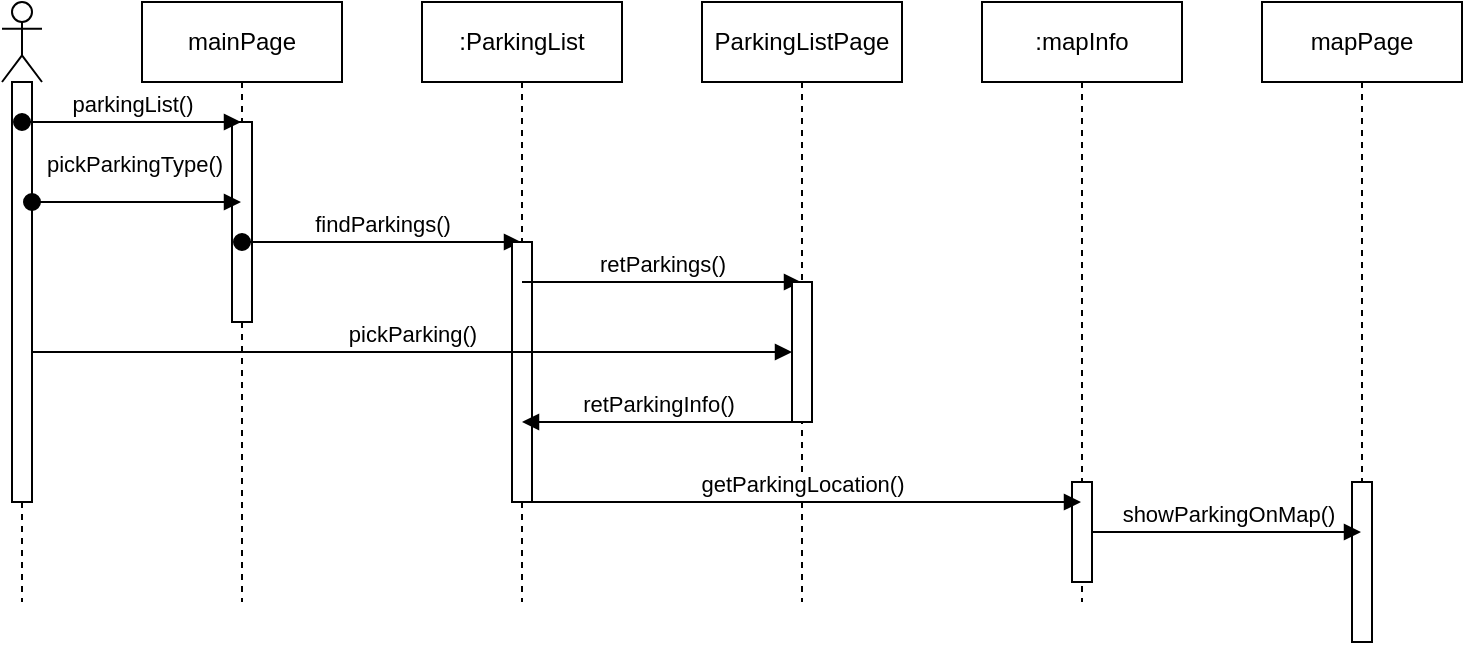 <mxfile version="21.2.2" type="device">
  <diagram name="Page-1" id="2YBvvXClWsGukQMizWep">
    <mxGraphModel dx="1730" dy="509" grid="1" gridSize="10" guides="1" tooltips="1" connect="1" arrows="1" fold="1" page="1" pageScale="1" pageWidth="850" pageHeight="1100" math="0" shadow="0">
      <root>
        <mxCell id="0" />
        <mxCell id="1" parent="0" />
        <mxCell id="Vf9o5WlU7bZVKhMpuBnj-1" value=":mapInfo" style="shape=umlLifeline;perimeter=lifelinePerimeter;whiteSpace=wrap;html=1;container=1;dropTarget=0;collapsible=0;recursiveResize=0;outlineConnect=0;portConstraint=eastwest;newEdgeStyle={&quot;edgeStyle&quot;:&quot;elbowEdgeStyle&quot;,&quot;elbow&quot;:&quot;vertical&quot;,&quot;curved&quot;:0,&quot;rounded&quot;:0};" vertex="1" parent="1">
          <mxGeometry x="440" y="40" width="100" height="300" as="geometry" />
        </mxCell>
        <mxCell id="Vf9o5WlU7bZVKhMpuBnj-2" value="" style="html=1;points=[];perimeter=orthogonalPerimeter;outlineConnect=0;targetShapes=umlLifeline;portConstraint=eastwest;newEdgeStyle={&quot;edgeStyle&quot;:&quot;elbowEdgeStyle&quot;,&quot;elbow&quot;:&quot;vertical&quot;,&quot;curved&quot;:0,&quot;rounded&quot;:0};" vertex="1" parent="Vf9o5WlU7bZVKhMpuBnj-1">
          <mxGeometry x="45" y="240" width="10" height="50" as="geometry" />
        </mxCell>
        <mxCell id="Vf9o5WlU7bZVKhMpuBnj-4" value="" style="shape=umlLifeline;perimeter=lifelinePerimeter;whiteSpace=wrap;html=1;container=1;dropTarget=0;collapsible=0;recursiveResize=0;outlineConnect=0;portConstraint=eastwest;newEdgeStyle={&quot;edgeStyle&quot;:&quot;elbowEdgeStyle&quot;,&quot;elbow&quot;:&quot;vertical&quot;,&quot;curved&quot;:0,&quot;rounded&quot;:0};participant=umlActor;" vertex="1" parent="1">
          <mxGeometry x="-50" y="40" width="20" height="300" as="geometry" />
        </mxCell>
        <mxCell id="Vf9o5WlU7bZVKhMpuBnj-11" value="" style="html=1;points=[];perimeter=orthogonalPerimeter;outlineConnect=0;targetShapes=umlLifeline;portConstraint=eastwest;newEdgeStyle={&quot;edgeStyle&quot;:&quot;elbowEdgeStyle&quot;,&quot;elbow&quot;:&quot;vertical&quot;,&quot;curved&quot;:0,&quot;rounded&quot;:0};" vertex="1" parent="Vf9o5WlU7bZVKhMpuBnj-4">
          <mxGeometry x="5" y="40" width="10" height="210" as="geometry" />
        </mxCell>
        <mxCell id="Vf9o5WlU7bZVKhMpuBnj-6" value="mapPage" style="shape=umlLifeline;perimeter=lifelinePerimeter;whiteSpace=wrap;html=1;container=1;dropTarget=0;collapsible=0;recursiveResize=0;outlineConnect=0;portConstraint=eastwest;newEdgeStyle={&quot;edgeStyle&quot;:&quot;elbowEdgeStyle&quot;,&quot;elbow&quot;:&quot;vertical&quot;,&quot;curved&quot;:0,&quot;rounded&quot;:0};" vertex="1" parent="1">
          <mxGeometry x="580" y="40" width="100" height="320" as="geometry" />
        </mxCell>
        <mxCell id="Vf9o5WlU7bZVKhMpuBnj-32" value="" style="html=1;points=[];perimeter=orthogonalPerimeter;outlineConnect=0;targetShapes=umlLifeline;portConstraint=eastwest;newEdgeStyle={&quot;edgeStyle&quot;:&quot;elbowEdgeStyle&quot;,&quot;elbow&quot;:&quot;vertical&quot;,&quot;curved&quot;:0,&quot;rounded&quot;:0};" vertex="1" parent="Vf9o5WlU7bZVKhMpuBnj-6">
          <mxGeometry x="45" y="240" width="10" height="80" as="geometry" />
        </mxCell>
        <mxCell id="Vf9o5WlU7bZVKhMpuBnj-7" value="mainPage" style="shape=umlLifeline;perimeter=lifelinePerimeter;whiteSpace=wrap;html=1;container=1;dropTarget=0;collapsible=0;recursiveResize=0;outlineConnect=0;portConstraint=eastwest;newEdgeStyle={&quot;edgeStyle&quot;:&quot;elbowEdgeStyle&quot;,&quot;elbow&quot;:&quot;vertical&quot;,&quot;curved&quot;:0,&quot;rounded&quot;:0};" vertex="1" parent="1">
          <mxGeometry x="20" y="40" width="100" height="300" as="geometry" />
        </mxCell>
        <mxCell id="Vf9o5WlU7bZVKhMpuBnj-9" value="" style="html=1;points=[];perimeter=orthogonalPerimeter;outlineConnect=0;targetShapes=umlLifeline;portConstraint=eastwest;newEdgeStyle={&quot;edgeStyle&quot;:&quot;elbowEdgeStyle&quot;,&quot;elbow&quot;:&quot;vertical&quot;,&quot;curved&quot;:0,&quot;rounded&quot;:0};" vertex="1" parent="Vf9o5WlU7bZVKhMpuBnj-7">
          <mxGeometry x="45" y="60" width="10" height="100" as="geometry" />
        </mxCell>
        <mxCell id="Vf9o5WlU7bZVKhMpuBnj-8" value="parkingList()" style="html=1;verticalAlign=bottom;startArrow=oval;startFill=1;endArrow=block;startSize=8;edgeStyle=elbowEdgeStyle;elbow=vertical;curved=0;rounded=0;" edge="1" parent="1" source="Vf9o5WlU7bZVKhMpuBnj-4" target="Vf9o5WlU7bZVKhMpuBnj-7">
          <mxGeometry width="60" relative="1" as="geometry">
            <mxPoint x="-10" y="190" as="sourcePoint" />
            <mxPoint x="270" y="260" as="targetPoint" />
            <Array as="points">
              <mxPoint y="100" />
              <mxPoint y="130" />
            </Array>
          </mxGeometry>
        </mxCell>
        <mxCell id="Vf9o5WlU7bZVKhMpuBnj-10" value="pickParkingType()" style="html=1;verticalAlign=bottom;startArrow=oval;startFill=1;endArrow=block;startSize=8;edgeStyle=elbowEdgeStyle;elbow=vertical;curved=0;rounded=0;" edge="1" parent="1" source="Vf9o5WlU7bZVKhMpuBnj-11" target="Vf9o5WlU7bZVKhMpuBnj-7">
          <mxGeometry x="-0.029" y="10" width="60" relative="1" as="geometry">
            <mxPoint x="210" y="260" as="sourcePoint" />
            <mxPoint x="270" y="260" as="targetPoint" />
            <Array as="points">
              <mxPoint y="140" />
              <mxPoint x="50" y="150" />
              <mxPoint x="40" y="150" />
              <mxPoint x="40" y="140" />
              <mxPoint x="10" y="130" />
              <mxPoint x="110" y="120" />
            </Array>
            <mxPoint as="offset" />
          </mxGeometry>
        </mxCell>
        <mxCell id="Vf9o5WlU7bZVKhMpuBnj-15" value="findParkings()" style="html=1;verticalAlign=bottom;startArrow=oval;startFill=1;endArrow=block;startSize=8;edgeStyle=elbowEdgeStyle;elbow=vertical;curved=0;rounded=0;" edge="1" parent="1" source="Vf9o5WlU7bZVKhMpuBnj-7" target="Vf9o5WlU7bZVKhMpuBnj-19">
          <mxGeometry width="60" relative="1" as="geometry">
            <mxPoint x="205" y="145" as="sourcePoint" />
            <mxPoint x="330" y="260" as="targetPoint" />
            <Array as="points">
              <mxPoint x="140" y="160" />
              <mxPoint x="210" y="160" />
              <mxPoint x="120" y="160" />
              <mxPoint x="100" y="160" />
              <mxPoint x="100" y="190" />
              <mxPoint x="190" y="170" />
              <mxPoint x="200" y="170" />
            </Array>
          </mxGeometry>
        </mxCell>
        <mxCell id="Vf9o5WlU7bZVKhMpuBnj-19" value=":ParkingList" style="shape=umlLifeline;perimeter=lifelinePerimeter;whiteSpace=wrap;html=1;container=1;dropTarget=0;collapsible=0;recursiveResize=0;outlineConnect=0;portConstraint=eastwest;newEdgeStyle={&quot;edgeStyle&quot;:&quot;elbowEdgeStyle&quot;,&quot;elbow&quot;:&quot;vertical&quot;,&quot;curved&quot;:0,&quot;rounded&quot;:0};" vertex="1" parent="1">
          <mxGeometry x="160" y="40" width="100" height="300" as="geometry" />
        </mxCell>
        <mxCell id="Vf9o5WlU7bZVKhMpuBnj-25" value="" style="html=1;points=[];perimeter=orthogonalPerimeter;outlineConnect=0;targetShapes=umlLifeline;portConstraint=eastwest;newEdgeStyle={&quot;edgeStyle&quot;:&quot;elbowEdgeStyle&quot;,&quot;elbow&quot;:&quot;vertical&quot;,&quot;curved&quot;:0,&quot;rounded&quot;:0};" vertex="1" parent="Vf9o5WlU7bZVKhMpuBnj-19">
          <mxGeometry x="45" y="120" width="10" height="130" as="geometry" />
        </mxCell>
        <mxCell id="Vf9o5WlU7bZVKhMpuBnj-23" value="retParkings()" style="html=1;verticalAlign=bottom;endArrow=block;edgeStyle=elbowEdgeStyle;elbow=vertical;curved=0;rounded=0;" edge="1" parent="1" source="Vf9o5WlU7bZVKhMpuBnj-19" target="Vf9o5WlU7bZVKhMpuBnj-24">
          <mxGeometry width="80" relative="1" as="geometry">
            <mxPoint x="260" y="230" as="sourcePoint" />
            <mxPoint x="340" y="230" as="targetPoint" />
            <Array as="points">
              <mxPoint x="290" y="180" />
            </Array>
          </mxGeometry>
        </mxCell>
        <mxCell id="Vf9o5WlU7bZVKhMpuBnj-24" value="ParkingListPage" style="shape=umlLifeline;perimeter=lifelinePerimeter;whiteSpace=wrap;html=1;container=1;dropTarget=0;collapsible=0;recursiveResize=0;outlineConnect=0;portConstraint=eastwest;newEdgeStyle={&quot;edgeStyle&quot;:&quot;elbowEdgeStyle&quot;,&quot;elbow&quot;:&quot;vertical&quot;,&quot;curved&quot;:0,&quot;rounded&quot;:0};" vertex="1" parent="1">
          <mxGeometry x="300" y="40" width="100" height="300" as="geometry" />
        </mxCell>
        <mxCell id="Vf9o5WlU7bZVKhMpuBnj-26" value="" style="html=1;points=[];perimeter=orthogonalPerimeter;outlineConnect=0;targetShapes=umlLifeline;portConstraint=eastwest;newEdgeStyle={&quot;edgeStyle&quot;:&quot;elbowEdgeStyle&quot;,&quot;elbow&quot;:&quot;vertical&quot;,&quot;curved&quot;:0,&quot;rounded&quot;:0};" vertex="1" parent="Vf9o5WlU7bZVKhMpuBnj-24">
          <mxGeometry x="45" y="140" width="10" height="70" as="geometry" />
        </mxCell>
        <mxCell id="Vf9o5WlU7bZVKhMpuBnj-28" value="pickParking()" style="html=1;verticalAlign=bottom;endArrow=block;edgeStyle=elbowEdgeStyle;elbow=vertical;curved=0;rounded=0;" edge="1" parent="1" source="Vf9o5WlU7bZVKhMpuBnj-11" target="Vf9o5WlU7bZVKhMpuBnj-26">
          <mxGeometry width="80" relative="1" as="geometry">
            <mxPoint x="-40" y="230" as="sourcePoint" />
            <mxPoint x="40" y="230" as="targetPoint" />
          </mxGeometry>
        </mxCell>
        <mxCell id="Vf9o5WlU7bZVKhMpuBnj-29" value="retParkingInfo()" style="html=1;verticalAlign=bottom;endArrow=block;edgeStyle=elbowEdgeStyle;elbow=vertical;curved=0;rounded=0;" edge="1" parent="1" source="Vf9o5WlU7bZVKhMpuBnj-26" target="Vf9o5WlU7bZVKhMpuBnj-19">
          <mxGeometry width="80" relative="1" as="geometry">
            <mxPoint x="260" y="260" as="sourcePoint" />
            <mxPoint x="340" y="260" as="targetPoint" />
            <Array as="points">
              <mxPoint x="290" y="250" />
            </Array>
          </mxGeometry>
        </mxCell>
        <mxCell id="Vf9o5WlU7bZVKhMpuBnj-30" value="getParkingLocation()" style="html=1;verticalAlign=bottom;endArrow=block;edgeStyle=elbowEdgeStyle;elbow=vertical;curved=0;rounded=0;" edge="1" parent="1" source="Vf9o5WlU7bZVKhMpuBnj-19" target="Vf9o5WlU7bZVKhMpuBnj-1">
          <mxGeometry width="80" relative="1" as="geometry">
            <mxPoint x="260" y="260" as="sourcePoint" />
            <mxPoint x="340" y="260" as="targetPoint" />
            <Array as="points">
              <mxPoint x="290" y="290" />
            </Array>
          </mxGeometry>
        </mxCell>
        <mxCell id="Vf9o5WlU7bZVKhMpuBnj-31" value="showParkingOnMap()" style="html=1;verticalAlign=bottom;endArrow=block;edgeStyle=elbowEdgeStyle;elbow=vertical;curved=0;rounded=0;" edge="1" parent="1" source="Vf9o5WlU7bZVKhMpuBnj-2" target="Vf9o5WlU7bZVKhMpuBnj-6">
          <mxGeometry width="80" relative="1" as="geometry">
            <mxPoint x="260" y="260" as="sourcePoint" />
            <mxPoint x="340" y="260" as="targetPoint" />
            <Array as="points" />
          </mxGeometry>
        </mxCell>
      </root>
    </mxGraphModel>
  </diagram>
</mxfile>
